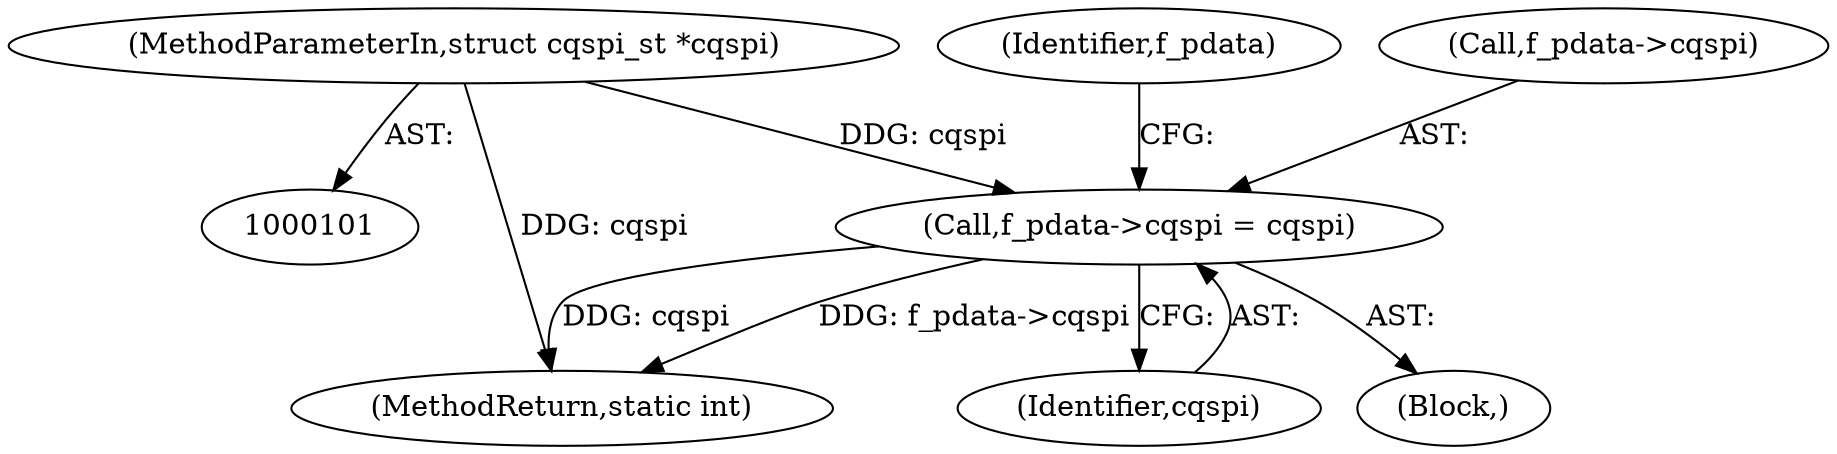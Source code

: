 digraph "0_linux_193e87143c290ec16838f5368adc0e0bc94eb931@pointer" {
"1000154" [label="(Call,f_pdata->cqspi = cqspi)"];
"1000102" [label="(MethodParameterIn,struct cqspi_st *cqspi)"];
"1000316" [label="(MethodReturn,static int)"];
"1000158" [label="(Identifier,cqspi)"];
"1000102" [label="(MethodParameterIn,struct cqspi_st *cqspi)"];
"1000161" [label="(Identifier,f_pdata)"];
"1000154" [label="(Call,f_pdata->cqspi = cqspi)"];
"1000124" [label="(Block,)"];
"1000155" [label="(Call,f_pdata->cqspi)"];
"1000154" -> "1000124"  [label="AST: "];
"1000154" -> "1000158"  [label="CFG: "];
"1000155" -> "1000154"  [label="AST: "];
"1000158" -> "1000154"  [label="AST: "];
"1000161" -> "1000154"  [label="CFG: "];
"1000154" -> "1000316"  [label="DDG: f_pdata->cqspi"];
"1000154" -> "1000316"  [label="DDG: cqspi"];
"1000102" -> "1000154"  [label="DDG: cqspi"];
"1000102" -> "1000101"  [label="AST: "];
"1000102" -> "1000316"  [label="DDG: cqspi"];
}
